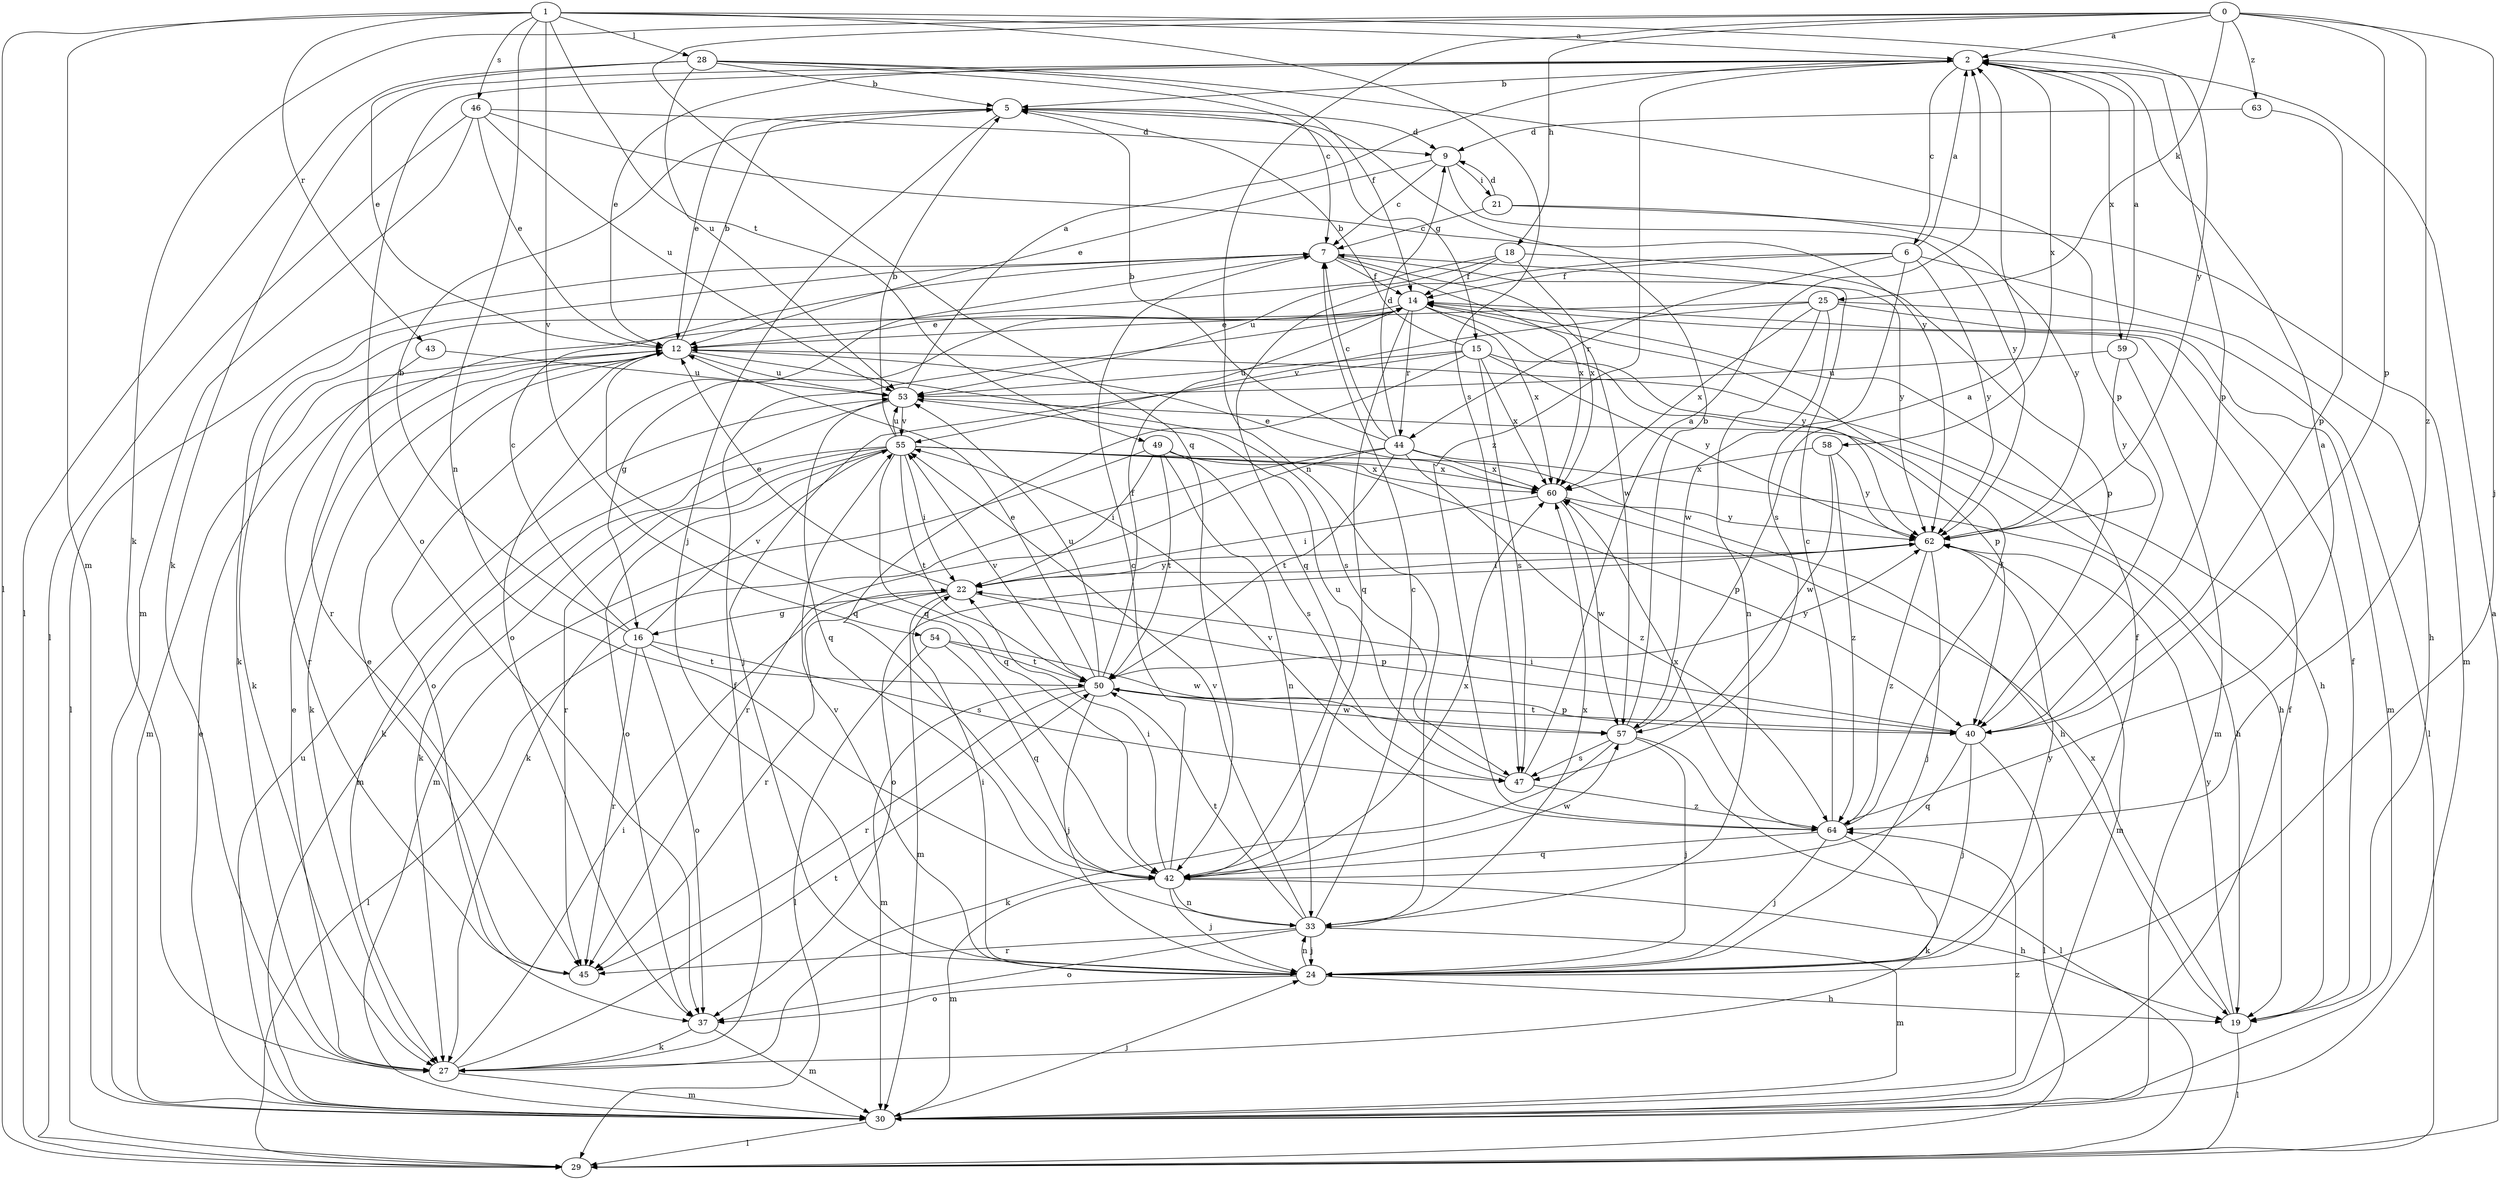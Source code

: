 strict digraph  {
0;
1;
2;
5;
6;
7;
9;
12;
14;
15;
16;
18;
19;
21;
22;
24;
25;
27;
28;
29;
30;
33;
37;
40;
42;
43;
44;
45;
46;
47;
49;
50;
53;
54;
55;
57;
58;
59;
60;
62;
63;
64;
0 -> 2  [label=a];
0 -> 18  [label=h];
0 -> 24  [label=j];
0 -> 25  [label=k];
0 -> 27  [label=k];
0 -> 33  [label=n];
0 -> 40  [label=p];
0 -> 42  [label=q];
0 -> 63  [label=z];
0 -> 64  [label=z];
1 -> 2  [label=a];
1 -> 28  [label=l];
1 -> 29  [label=l];
1 -> 30  [label=m];
1 -> 33  [label=n];
1 -> 43  [label=r];
1 -> 46  [label=s];
1 -> 47  [label=s];
1 -> 49  [label=t];
1 -> 54  [label=v];
1 -> 62  [label=y];
2 -> 5  [label=b];
2 -> 6  [label=c];
2 -> 12  [label=e];
2 -> 27  [label=k];
2 -> 37  [label=o];
2 -> 40  [label=p];
2 -> 58  [label=x];
2 -> 59  [label=x];
2 -> 64  [label=z];
5 -> 9  [label=d];
5 -> 12  [label=e];
5 -> 15  [label=g];
5 -> 24  [label=j];
6 -> 2  [label=a];
6 -> 14  [label=f];
6 -> 19  [label=h];
6 -> 42  [label=q];
6 -> 44  [label=r];
6 -> 47  [label=s];
6 -> 62  [label=y];
7 -> 14  [label=f];
7 -> 27  [label=k];
7 -> 29  [label=l];
7 -> 37  [label=o];
7 -> 57  [label=w];
7 -> 60  [label=x];
7 -> 62  [label=y];
9 -> 7  [label=c];
9 -> 12  [label=e];
9 -> 21  [label=i];
9 -> 62  [label=y];
12 -> 5  [label=b];
12 -> 19  [label=h];
12 -> 27  [label=k];
12 -> 30  [label=m];
12 -> 37  [label=o];
12 -> 42  [label=q];
12 -> 47  [label=s];
12 -> 53  [label=u];
14 -> 12  [label=e];
14 -> 16  [label=g];
14 -> 27  [label=k];
14 -> 42  [label=q];
14 -> 44  [label=r];
14 -> 60  [label=x];
14 -> 62  [label=y];
15 -> 5  [label=b];
15 -> 24  [label=j];
15 -> 40  [label=p];
15 -> 42  [label=q];
15 -> 47  [label=s];
15 -> 53  [label=u];
15 -> 60  [label=x];
15 -> 62  [label=y];
16 -> 5  [label=b];
16 -> 7  [label=c];
16 -> 29  [label=l];
16 -> 37  [label=o];
16 -> 45  [label=r];
16 -> 47  [label=s];
16 -> 50  [label=t];
16 -> 55  [label=v];
18 -> 14  [label=f];
18 -> 40  [label=p];
18 -> 45  [label=r];
18 -> 53  [label=u];
18 -> 60  [label=x];
19 -> 14  [label=f];
19 -> 29  [label=l];
19 -> 60  [label=x];
19 -> 62  [label=y];
21 -> 7  [label=c];
21 -> 9  [label=d];
21 -> 30  [label=m];
21 -> 62  [label=y];
22 -> 12  [label=e];
22 -> 16  [label=g];
22 -> 30  [label=m];
22 -> 40  [label=p];
22 -> 45  [label=r];
22 -> 62  [label=y];
24 -> 14  [label=f];
24 -> 19  [label=h];
24 -> 22  [label=i];
24 -> 33  [label=n];
24 -> 37  [label=o];
24 -> 55  [label=v];
24 -> 62  [label=y];
25 -> 12  [label=e];
25 -> 29  [label=l];
25 -> 30  [label=m];
25 -> 33  [label=n];
25 -> 55  [label=v];
25 -> 57  [label=w];
25 -> 60  [label=x];
27 -> 12  [label=e];
27 -> 14  [label=f];
27 -> 22  [label=i];
27 -> 30  [label=m];
27 -> 50  [label=t];
28 -> 5  [label=b];
28 -> 7  [label=c];
28 -> 12  [label=e];
28 -> 14  [label=f];
28 -> 29  [label=l];
28 -> 40  [label=p];
28 -> 53  [label=u];
29 -> 2  [label=a];
30 -> 12  [label=e];
30 -> 14  [label=f];
30 -> 24  [label=j];
30 -> 29  [label=l];
30 -> 53  [label=u];
30 -> 64  [label=z];
33 -> 7  [label=c];
33 -> 24  [label=j];
33 -> 30  [label=m];
33 -> 37  [label=o];
33 -> 45  [label=r];
33 -> 50  [label=t];
33 -> 55  [label=v];
33 -> 60  [label=x];
37 -> 27  [label=k];
37 -> 30  [label=m];
40 -> 22  [label=i];
40 -> 24  [label=j];
40 -> 29  [label=l];
40 -> 42  [label=q];
40 -> 50  [label=t];
42 -> 7  [label=c];
42 -> 19  [label=h];
42 -> 22  [label=i];
42 -> 24  [label=j];
42 -> 30  [label=m];
42 -> 33  [label=n];
42 -> 57  [label=w];
42 -> 60  [label=x];
43 -> 45  [label=r];
43 -> 53  [label=u];
44 -> 5  [label=b];
44 -> 7  [label=c];
44 -> 9  [label=d];
44 -> 19  [label=h];
44 -> 27  [label=k];
44 -> 45  [label=r];
44 -> 50  [label=t];
44 -> 60  [label=x];
44 -> 64  [label=z];
45 -> 12  [label=e];
46 -> 9  [label=d];
46 -> 12  [label=e];
46 -> 29  [label=l];
46 -> 30  [label=m];
46 -> 53  [label=u];
46 -> 62  [label=y];
47 -> 2  [label=a];
47 -> 53  [label=u];
47 -> 64  [label=z];
49 -> 22  [label=i];
49 -> 30  [label=m];
49 -> 33  [label=n];
49 -> 47  [label=s];
49 -> 50  [label=t];
49 -> 60  [label=x];
50 -> 12  [label=e];
50 -> 14  [label=f];
50 -> 24  [label=j];
50 -> 30  [label=m];
50 -> 40  [label=p];
50 -> 45  [label=r];
50 -> 53  [label=u];
50 -> 55  [label=v];
50 -> 57  [label=w];
50 -> 62  [label=y];
53 -> 2  [label=a];
53 -> 19  [label=h];
53 -> 27  [label=k];
53 -> 42  [label=q];
53 -> 55  [label=v];
54 -> 29  [label=l];
54 -> 42  [label=q];
54 -> 50  [label=t];
54 -> 57  [label=w];
55 -> 5  [label=b];
55 -> 19  [label=h];
55 -> 22  [label=i];
55 -> 27  [label=k];
55 -> 30  [label=m];
55 -> 37  [label=o];
55 -> 40  [label=p];
55 -> 42  [label=q];
55 -> 45  [label=r];
55 -> 50  [label=t];
55 -> 53  [label=u];
55 -> 60  [label=x];
57 -> 2  [label=a];
57 -> 5  [label=b];
57 -> 24  [label=j];
57 -> 27  [label=k];
57 -> 29  [label=l];
57 -> 47  [label=s];
58 -> 57  [label=w];
58 -> 60  [label=x];
58 -> 62  [label=y];
58 -> 64  [label=z];
59 -> 2  [label=a];
59 -> 30  [label=m];
59 -> 53  [label=u];
59 -> 62  [label=y];
60 -> 12  [label=e];
60 -> 22  [label=i];
60 -> 57  [label=w];
60 -> 62  [label=y];
62 -> 22  [label=i];
62 -> 24  [label=j];
62 -> 30  [label=m];
62 -> 37  [label=o];
62 -> 64  [label=z];
63 -> 9  [label=d];
63 -> 40  [label=p];
64 -> 2  [label=a];
64 -> 7  [label=c];
64 -> 14  [label=f];
64 -> 24  [label=j];
64 -> 27  [label=k];
64 -> 42  [label=q];
64 -> 55  [label=v];
64 -> 60  [label=x];
}
